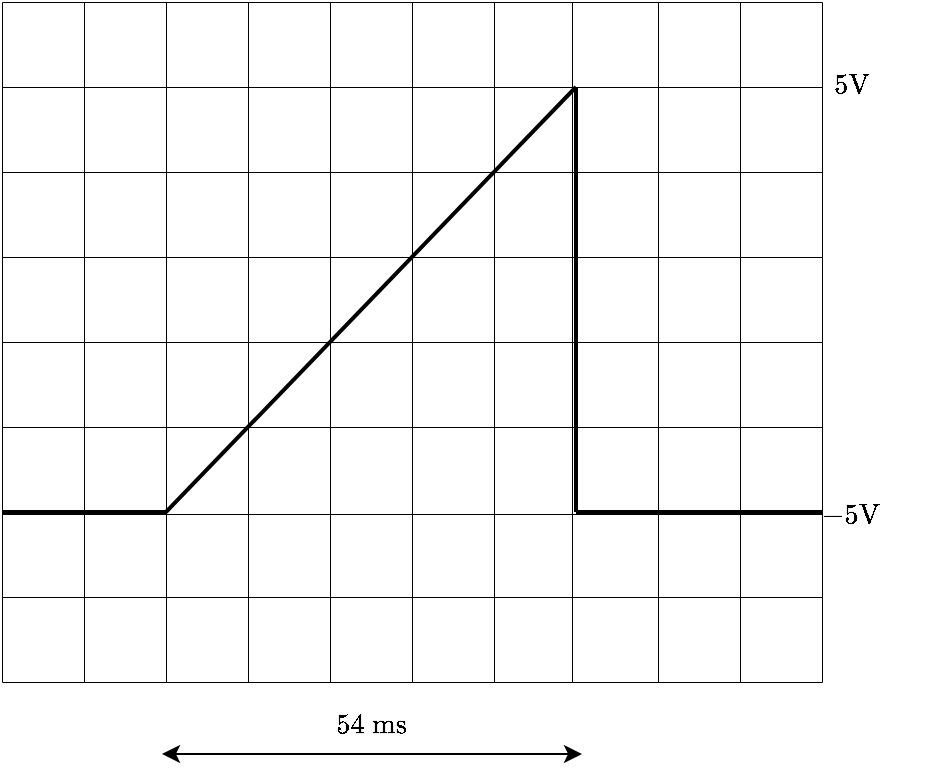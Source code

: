 <mxfile version="26.2.2">
  <diagram name="Page-1" id="E5Iqs9sGkMT4AtBkcYUY">
    <mxGraphModel dx="840" dy="499" grid="1" gridSize="5" guides="1" tooltips="1" connect="1" arrows="1" fold="1" page="1" pageScale="1" pageWidth="1169" pageHeight="827" math="1" shadow="0">
      <root>
        <mxCell id="0" />
        <mxCell id="1" parent="0" />
        <mxCell id="4kh1FGP8gizEruR-zwPr-35" value="" style="group" vertex="1" connectable="0" parent="1">
          <mxGeometry x="195" y="244" width="410" height="340" as="geometry" />
        </mxCell>
        <mxCell id="4kh1FGP8gizEruR-zwPr-36" value="" style="endArrow=none;html=1;rounded=0;strokeWidth=2;" edge="1" parent="4kh1FGP8gizEruR-zwPr-35">
          <mxGeometry width="50" height="50" relative="1" as="geometry">
            <mxPoint y="255.0" as="sourcePoint" />
            <mxPoint x="82" y="255.0" as="targetPoint" />
          </mxGeometry>
        </mxCell>
        <mxCell id="4kh1FGP8gizEruR-zwPr-37" value="" style="endArrow=none;html=1;rounded=0;strokeWidth=2;" edge="1" parent="4kh1FGP8gizEruR-zwPr-35">
          <mxGeometry width="50" height="50" relative="1" as="geometry">
            <mxPoint x="287" y="255.0" as="sourcePoint" />
            <mxPoint x="287" y="42.5" as="targetPoint" />
          </mxGeometry>
        </mxCell>
        <mxCell id="4kh1FGP8gizEruR-zwPr-38" value="" style="endArrow=none;html=1;rounded=0;strokeWidth=2;" edge="1" parent="4kh1FGP8gizEruR-zwPr-35">
          <mxGeometry width="50" height="50" relative="1" as="geometry">
            <mxPoint x="82" y="255.0" as="sourcePoint" />
            <mxPoint x="287" y="42.5" as="targetPoint" />
          </mxGeometry>
        </mxCell>
        <mxCell id="4kh1FGP8gizEruR-zwPr-39" value="" style="endArrow=none;html=1;rounded=0;strokeWidth=2;" edge="1" parent="4kh1FGP8gizEruR-zwPr-35">
          <mxGeometry width="50" height="50" relative="1" as="geometry">
            <mxPoint x="287" y="255.0" as="sourcePoint" />
            <mxPoint x="410.0" y="255.0" as="targetPoint" />
          </mxGeometry>
        </mxCell>
        <mxCell id="4kh1FGP8gizEruR-zwPr-40" value="" style="endArrow=none;html=1;rounded=0;strokeWidth=0.5;" edge="1" parent="4kh1FGP8gizEruR-zwPr-35">
          <mxGeometry width="50" height="50" relative="1" as="geometry">
            <mxPoint y="340" as="sourcePoint" />
            <mxPoint as="targetPoint" />
          </mxGeometry>
        </mxCell>
        <mxCell id="4kh1FGP8gizEruR-zwPr-41" value="" style="endArrow=none;html=1;rounded=0;strokeWidth=0.5;" edge="1" parent="4kh1FGP8gizEruR-zwPr-35">
          <mxGeometry width="50" height="50" relative="1" as="geometry">
            <mxPoint x="41" y="340" as="sourcePoint" />
            <mxPoint x="41" as="targetPoint" />
          </mxGeometry>
        </mxCell>
        <mxCell id="4kh1FGP8gizEruR-zwPr-42" value="" style="endArrow=none;html=1;rounded=0;strokeWidth=0.5;" edge="1" parent="4kh1FGP8gizEruR-zwPr-35">
          <mxGeometry width="50" height="50" relative="1" as="geometry">
            <mxPoint x="82" y="340" as="sourcePoint" />
            <mxPoint x="82" as="targetPoint" />
          </mxGeometry>
        </mxCell>
        <mxCell id="4kh1FGP8gizEruR-zwPr-43" value="" style="endArrow=none;html=1;rounded=0;strokeWidth=0.5;" edge="1" parent="4kh1FGP8gizEruR-zwPr-35">
          <mxGeometry width="50" height="50" relative="1" as="geometry">
            <mxPoint x="123.0" y="340" as="sourcePoint" />
            <mxPoint x="123.0" as="targetPoint" />
          </mxGeometry>
        </mxCell>
        <mxCell id="4kh1FGP8gizEruR-zwPr-44" value="" style="endArrow=none;html=1;rounded=0;strokeWidth=0.5;" edge="1" parent="4kh1FGP8gizEruR-zwPr-35">
          <mxGeometry width="50" height="50" relative="1" as="geometry">
            <mxPoint x="164" y="340" as="sourcePoint" />
            <mxPoint x="164" as="targetPoint" />
          </mxGeometry>
        </mxCell>
        <mxCell id="4kh1FGP8gizEruR-zwPr-45" value="" style="endArrow=none;html=1;rounded=0;strokeWidth=0.5;" edge="1" parent="4kh1FGP8gizEruR-zwPr-35">
          <mxGeometry width="50" height="50" relative="1" as="geometry">
            <mxPoint x="205.0" y="340" as="sourcePoint" />
            <mxPoint x="205.0" as="targetPoint" />
          </mxGeometry>
        </mxCell>
        <mxCell id="4kh1FGP8gizEruR-zwPr-46" value="" style="endArrow=none;html=1;rounded=0;strokeWidth=0.5;" edge="1" parent="4kh1FGP8gizEruR-zwPr-35">
          <mxGeometry width="50" height="50" relative="1" as="geometry">
            <mxPoint x="246.0" y="340" as="sourcePoint" />
            <mxPoint x="246.0" as="targetPoint" />
          </mxGeometry>
        </mxCell>
        <mxCell id="4kh1FGP8gizEruR-zwPr-47" value="" style="endArrow=none;html=1;rounded=0;strokeWidth=0.5;" edge="1" parent="4kh1FGP8gizEruR-zwPr-35">
          <mxGeometry width="50" height="50" relative="1" as="geometry">
            <mxPoint x="285" y="340" as="sourcePoint" />
            <mxPoint x="285" as="targetPoint" />
          </mxGeometry>
        </mxCell>
        <mxCell id="4kh1FGP8gizEruR-zwPr-48" value="" style="endArrow=none;html=1;rounded=0;strokeWidth=0.5;" edge="1" parent="4kh1FGP8gizEruR-zwPr-35">
          <mxGeometry width="50" height="50" relative="1" as="geometry">
            <mxPoint x="328" y="340" as="sourcePoint" />
            <mxPoint x="328" as="targetPoint" />
          </mxGeometry>
        </mxCell>
        <mxCell id="4kh1FGP8gizEruR-zwPr-49" value="" style="endArrow=none;html=1;rounded=0;strokeWidth=0.5;" edge="1" parent="4kh1FGP8gizEruR-zwPr-35">
          <mxGeometry width="50" height="50" relative="1" as="geometry">
            <mxPoint x="369" y="340" as="sourcePoint" />
            <mxPoint x="369" as="targetPoint" />
          </mxGeometry>
        </mxCell>
        <mxCell id="4kh1FGP8gizEruR-zwPr-50" value="" style="endArrow=none;html=1;rounded=0;strokeWidth=0.5;" edge="1" parent="4kh1FGP8gizEruR-zwPr-35">
          <mxGeometry width="50" height="50" relative="1" as="geometry">
            <mxPoint x="410.0" y="340" as="sourcePoint" />
            <mxPoint x="410.0" as="targetPoint" />
          </mxGeometry>
        </mxCell>
        <mxCell id="4kh1FGP8gizEruR-zwPr-51" value="" style="endArrow=none;html=1;rounded=0;strokeWidth=0.5;" edge="1" parent="4kh1FGP8gizEruR-zwPr-35">
          <mxGeometry width="50" height="50" relative="1" as="geometry">
            <mxPoint as="sourcePoint" />
            <mxPoint x="410.0" as="targetPoint" />
          </mxGeometry>
        </mxCell>
        <mxCell id="4kh1FGP8gizEruR-zwPr-52" value="" style="endArrow=none;html=1;rounded=0;strokeWidth=0.5;" edge="1" parent="4kh1FGP8gizEruR-zwPr-35">
          <mxGeometry width="50" height="50" relative="1" as="geometry">
            <mxPoint y="42.5" as="sourcePoint" />
            <mxPoint x="410.0" y="42.5" as="targetPoint" />
          </mxGeometry>
        </mxCell>
        <mxCell id="4kh1FGP8gizEruR-zwPr-53" value="" style="endArrow=none;html=1;rounded=0;strokeWidth=0.5;" edge="1" parent="4kh1FGP8gizEruR-zwPr-35">
          <mxGeometry width="50" height="50" relative="1" as="geometry">
            <mxPoint y="85" as="sourcePoint" />
            <mxPoint x="410.0" y="85" as="targetPoint" />
          </mxGeometry>
        </mxCell>
        <mxCell id="4kh1FGP8gizEruR-zwPr-54" value="" style="endArrow=none;html=1;rounded=0;strokeWidth=0.5;" edge="1" parent="4kh1FGP8gizEruR-zwPr-35">
          <mxGeometry width="50" height="50" relative="1" as="geometry">
            <mxPoint y="127.5" as="sourcePoint" />
            <mxPoint x="410.0" y="127.5" as="targetPoint" />
          </mxGeometry>
        </mxCell>
        <mxCell id="4kh1FGP8gizEruR-zwPr-55" value="" style="endArrow=none;html=1;rounded=0;strokeWidth=0.5;" edge="1" parent="4kh1FGP8gizEruR-zwPr-35">
          <mxGeometry width="50" height="50" relative="1" as="geometry">
            <mxPoint y="170" as="sourcePoint" />
            <mxPoint x="410.0" y="170" as="targetPoint" />
          </mxGeometry>
        </mxCell>
        <mxCell id="4kh1FGP8gizEruR-zwPr-56" value="" style="endArrow=none;html=1;rounded=0;strokeWidth=0.5;" edge="1" parent="4kh1FGP8gizEruR-zwPr-35">
          <mxGeometry width="50" height="50" relative="1" as="geometry">
            <mxPoint y="212.5" as="sourcePoint" />
            <mxPoint x="410.0" y="212.5" as="targetPoint" />
          </mxGeometry>
        </mxCell>
        <mxCell id="4kh1FGP8gizEruR-zwPr-57" value="" style="endArrow=none;html=1;rounded=0;strokeWidth=0.5;" edge="1" parent="4kh1FGP8gizEruR-zwPr-35">
          <mxGeometry width="50" height="50" relative="1" as="geometry">
            <mxPoint y="256" as="sourcePoint" />
            <mxPoint x="410.0" y="256" as="targetPoint" />
          </mxGeometry>
        </mxCell>
        <mxCell id="4kh1FGP8gizEruR-zwPr-58" value="" style="endArrow=none;html=1;rounded=0;strokeWidth=0.5;" edge="1" parent="4kh1FGP8gizEruR-zwPr-35">
          <mxGeometry width="50" height="50" relative="1" as="geometry">
            <mxPoint y="297.5" as="sourcePoint" />
            <mxPoint x="410.0" y="297.5" as="targetPoint" />
          </mxGeometry>
        </mxCell>
        <mxCell id="4kh1FGP8gizEruR-zwPr-59" value="" style="endArrow=none;html=1;rounded=0;strokeWidth=0.5;" edge="1" parent="4kh1FGP8gizEruR-zwPr-35">
          <mxGeometry width="50" height="50" relative="1" as="geometry">
            <mxPoint y="340" as="sourcePoint" />
            <mxPoint x="410.0" y="340" as="targetPoint" />
          </mxGeometry>
        </mxCell>
        <mxCell id="4kh1FGP8gizEruR-zwPr-64" value="" style="endArrow=classic;startArrow=classic;html=1;rounded=0;" edge="1" parent="4kh1FGP8gizEruR-zwPr-35">
          <mxGeometry width="50" height="50" relative="1" as="geometry">
            <mxPoint x="80" y="376" as="sourcePoint" />
            <mxPoint x="290" y="376" as="targetPoint" />
          </mxGeometry>
        </mxCell>
        <mxCell id="4kh1FGP8gizEruR-zwPr-61" value="$$5\text{V}$$" style="text;html=1;align=center;verticalAlign=middle;whiteSpace=wrap;rounded=0;" vertex="1" parent="1">
          <mxGeometry x="605" y="270" width="30" height="30" as="geometry" />
        </mxCell>
        <mxCell id="4kh1FGP8gizEruR-zwPr-62" value="$$-5\text{V}$$" style="text;html=1;align=center;verticalAlign=middle;whiteSpace=wrap;rounded=0;" vertex="1" parent="1">
          <mxGeometry x="605" y="485" width="30" height="30" as="geometry" />
        </mxCell>
        <mxCell id="4kh1FGP8gizEruR-zwPr-65" value="$$54 ~\text{ms}$$" style="text;html=1;align=center;verticalAlign=middle;whiteSpace=wrap;rounded=0;" vertex="1" parent="1">
          <mxGeometry x="350" y="590" width="60" height="30" as="geometry" />
        </mxCell>
      </root>
    </mxGraphModel>
  </diagram>
</mxfile>
